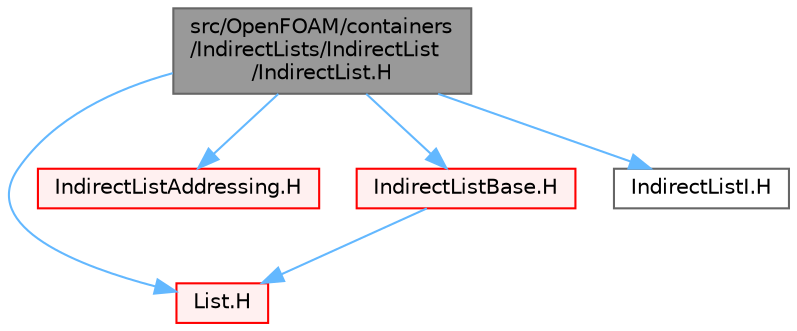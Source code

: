 digraph "src/OpenFOAM/containers/IndirectLists/IndirectList/IndirectList.H"
{
 // LATEX_PDF_SIZE
  bgcolor="transparent";
  edge [fontname=Helvetica,fontsize=10,labelfontname=Helvetica,labelfontsize=10];
  node [fontname=Helvetica,fontsize=10,shape=box,height=0.2,width=0.4];
  Node1 [id="Node000001",label="src/OpenFOAM/containers\l/IndirectLists/IndirectList\l/IndirectList.H",height=0.2,width=0.4,color="gray40", fillcolor="grey60", style="filled", fontcolor="black",tooltip=" "];
  Node1 -> Node2 [id="edge1_Node000001_Node000002",color="steelblue1",style="solid",tooltip=" "];
  Node2 [id="Node000002",label="List.H",height=0.2,width=0.4,color="red", fillcolor="#FFF0F0", style="filled",URL="$List_8H.html",tooltip=" "];
  Node1 -> Node87 [id="edge2_Node000001_Node000087",color="steelblue1",style="solid",tooltip=" "];
  Node87 [id="Node000087",label="IndirectListAddressing.H",height=0.2,width=0.4,color="red", fillcolor="#FFF0F0", style="filled",URL="$IndirectListAddressing_8H.html",tooltip=" "];
  Node1 -> Node88 [id="edge3_Node000001_Node000088",color="steelblue1",style="solid",tooltip=" "];
  Node88 [id="Node000088",label="IndirectListBase.H",height=0.2,width=0.4,color="red", fillcolor="#FFF0F0", style="filled",URL="$IndirectListBase_8H.html",tooltip=" "];
  Node88 -> Node2 [id="edge4_Node000088_Node000002",color="steelblue1",style="solid",tooltip=" "];
  Node1 -> Node90 [id="edge5_Node000001_Node000090",color="steelblue1",style="solid",tooltip=" "];
  Node90 [id="Node000090",label="IndirectListI.H",height=0.2,width=0.4,color="grey40", fillcolor="white", style="filled",URL="$IndirectListI_8H.html",tooltip=" "];
}
